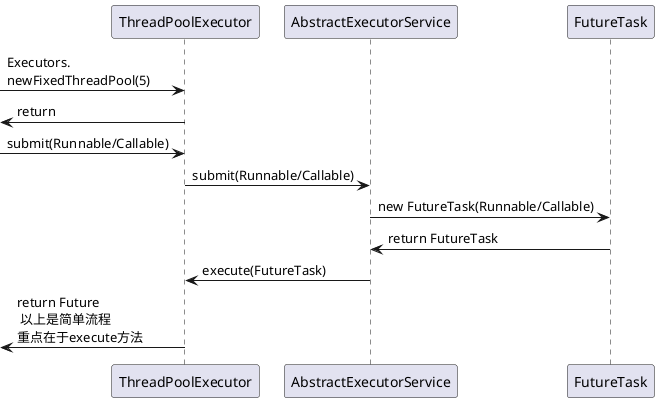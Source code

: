 @startuml
[->ThreadPoolExecutor:Executors.\nnewFixedThreadPool(5)
[<-ThreadPoolExecutor:return
[->ThreadPoolExecutor:submit(Runnable/Callable)
ThreadPoolExecutor->AbstractExecutorService:submit(Runnable/Callable)
AbstractExecutorService->FutureTask:new FutureTask(Runnable/Callable)
FutureTask->AbstractExecutorService: return FutureTask
AbstractExecutorService->ThreadPoolExecutor: execute(FutureTask)
[<-ThreadPoolExecutor:return Future\n 以上是简单流程\n重点在于execute方法

@enduml